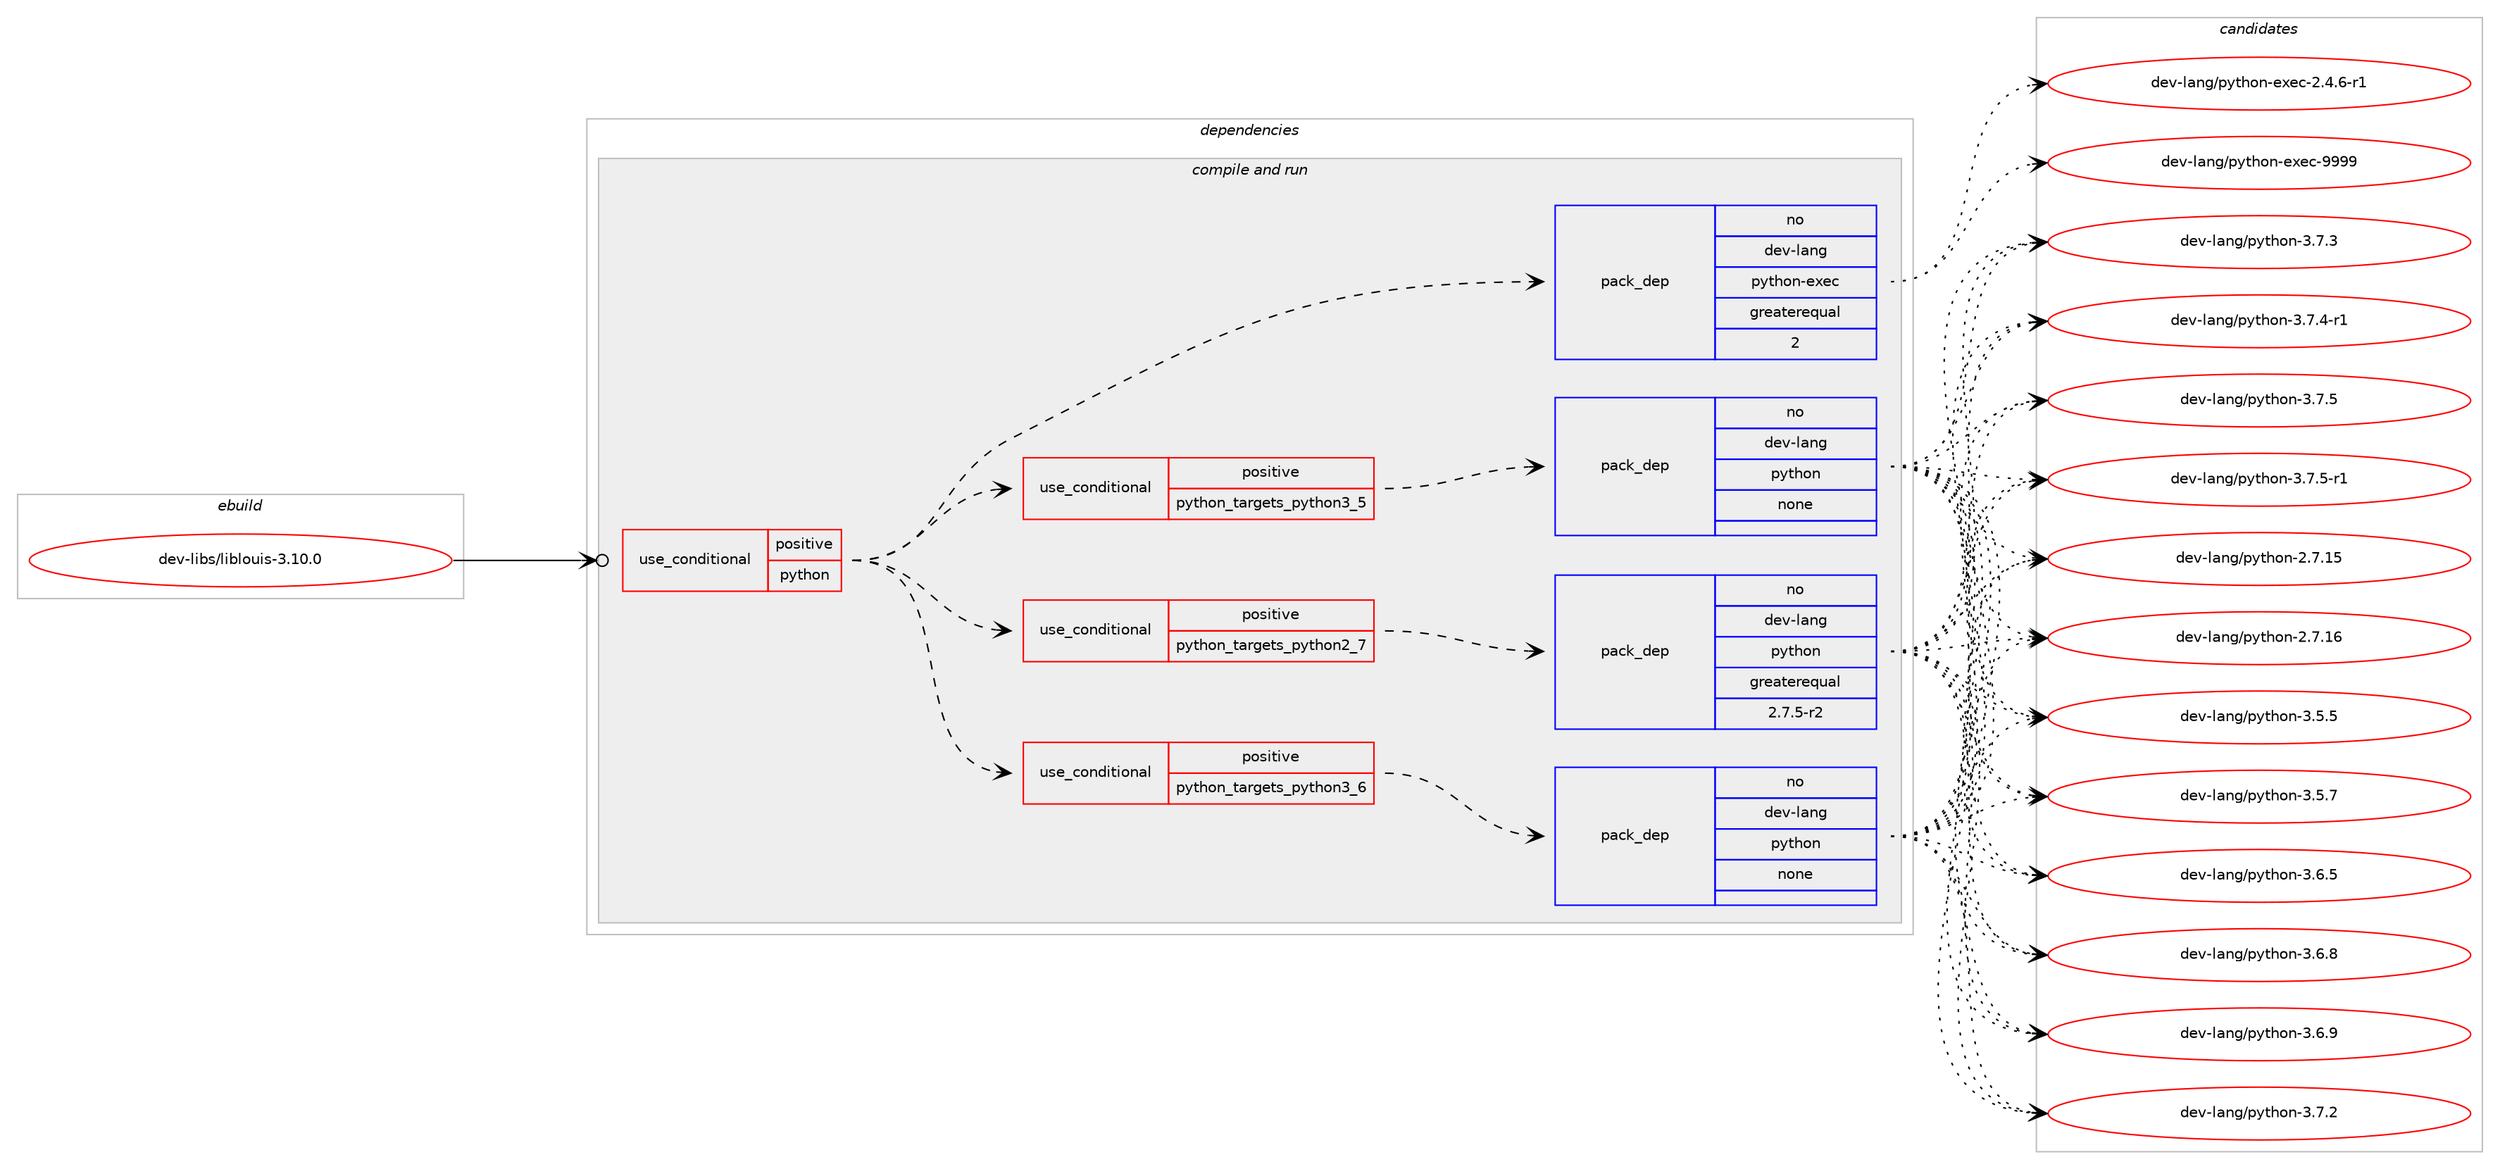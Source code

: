 digraph prolog {

# *************
# Graph options
# *************

newrank=true;
concentrate=true;
compound=true;
graph [rankdir=LR,fontname=Helvetica,fontsize=10,ranksep=1.5];#, ranksep=2.5, nodesep=0.2];
edge  [arrowhead=vee];
node  [fontname=Helvetica,fontsize=10];

# **********
# The ebuild
# **********

subgraph cluster_leftcol {
color=gray;
rank=same;
label=<<i>ebuild</i>>;
id [label="dev-libs/liblouis-3.10.0", color=red, width=4, href="../dev-libs/liblouis-3.10.0.svg"];
}

# ****************
# The dependencies
# ****************

subgraph cluster_midcol {
color=gray;
label=<<i>dependencies</i>>;
subgraph cluster_compile {
fillcolor="#eeeeee";
style=filled;
label=<<i>compile</i>>;
}
subgraph cluster_compileandrun {
fillcolor="#eeeeee";
style=filled;
label=<<i>compile and run</i>>;
subgraph cond131811 {
dependency566103 [label=<<TABLE BORDER="0" CELLBORDER="1" CELLSPACING="0" CELLPADDING="4"><TR><TD ROWSPAN="3" CELLPADDING="10">use_conditional</TD></TR><TR><TD>positive</TD></TR><TR><TD>python</TD></TR></TABLE>>, shape=none, color=red];
subgraph cond131812 {
dependency566104 [label=<<TABLE BORDER="0" CELLBORDER="1" CELLSPACING="0" CELLPADDING="4"><TR><TD ROWSPAN="3" CELLPADDING="10">use_conditional</TD></TR><TR><TD>positive</TD></TR><TR><TD>python_targets_python2_7</TD></TR></TABLE>>, shape=none, color=red];
subgraph pack422800 {
dependency566105 [label=<<TABLE BORDER="0" CELLBORDER="1" CELLSPACING="0" CELLPADDING="4" WIDTH="220"><TR><TD ROWSPAN="6" CELLPADDING="30">pack_dep</TD></TR><TR><TD WIDTH="110">no</TD></TR><TR><TD>dev-lang</TD></TR><TR><TD>python</TD></TR><TR><TD>greaterequal</TD></TR><TR><TD>2.7.5-r2</TD></TR></TABLE>>, shape=none, color=blue];
}
dependency566104:e -> dependency566105:w [weight=20,style="dashed",arrowhead="vee"];
}
dependency566103:e -> dependency566104:w [weight=20,style="dashed",arrowhead="vee"];
subgraph cond131813 {
dependency566106 [label=<<TABLE BORDER="0" CELLBORDER="1" CELLSPACING="0" CELLPADDING="4"><TR><TD ROWSPAN="3" CELLPADDING="10">use_conditional</TD></TR><TR><TD>positive</TD></TR><TR><TD>python_targets_python3_5</TD></TR></TABLE>>, shape=none, color=red];
subgraph pack422801 {
dependency566107 [label=<<TABLE BORDER="0" CELLBORDER="1" CELLSPACING="0" CELLPADDING="4" WIDTH="220"><TR><TD ROWSPAN="6" CELLPADDING="30">pack_dep</TD></TR><TR><TD WIDTH="110">no</TD></TR><TR><TD>dev-lang</TD></TR><TR><TD>python</TD></TR><TR><TD>none</TD></TR><TR><TD></TD></TR></TABLE>>, shape=none, color=blue];
}
dependency566106:e -> dependency566107:w [weight=20,style="dashed",arrowhead="vee"];
}
dependency566103:e -> dependency566106:w [weight=20,style="dashed",arrowhead="vee"];
subgraph cond131814 {
dependency566108 [label=<<TABLE BORDER="0" CELLBORDER="1" CELLSPACING="0" CELLPADDING="4"><TR><TD ROWSPAN="3" CELLPADDING="10">use_conditional</TD></TR><TR><TD>positive</TD></TR><TR><TD>python_targets_python3_6</TD></TR></TABLE>>, shape=none, color=red];
subgraph pack422802 {
dependency566109 [label=<<TABLE BORDER="0" CELLBORDER="1" CELLSPACING="0" CELLPADDING="4" WIDTH="220"><TR><TD ROWSPAN="6" CELLPADDING="30">pack_dep</TD></TR><TR><TD WIDTH="110">no</TD></TR><TR><TD>dev-lang</TD></TR><TR><TD>python</TD></TR><TR><TD>none</TD></TR><TR><TD></TD></TR></TABLE>>, shape=none, color=blue];
}
dependency566108:e -> dependency566109:w [weight=20,style="dashed",arrowhead="vee"];
}
dependency566103:e -> dependency566108:w [weight=20,style="dashed",arrowhead="vee"];
subgraph pack422803 {
dependency566110 [label=<<TABLE BORDER="0" CELLBORDER="1" CELLSPACING="0" CELLPADDING="4" WIDTH="220"><TR><TD ROWSPAN="6" CELLPADDING="30">pack_dep</TD></TR><TR><TD WIDTH="110">no</TD></TR><TR><TD>dev-lang</TD></TR><TR><TD>python-exec</TD></TR><TR><TD>greaterequal</TD></TR><TR><TD>2</TD></TR></TABLE>>, shape=none, color=blue];
}
dependency566103:e -> dependency566110:w [weight=20,style="dashed",arrowhead="vee"];
}
id:e -> dependency566103:w [weight=20,style="solid",arrowhead="odotvee"];
}
subgraph cluster_run {
fillcolor="#eeeeee";
style=filled;
label=<<i>run</i>>;
}
}

# **************
# The candidates
# **************

subgraph cluster_choices {
rank=same;
color=gray;
label=<<i>candidates</i>>;

subgraph choice422800 {
color=black;
nodesep=1;
choice10010111845108971101034711212111610411111045504655464953 [label="dev-lang/python-2.7.15", color=red, width=4,href="../dev-lang/python-2.7.15.svg"];
choice10010111845108971101034711212111610411111045504655464954 [label="dev-lang/python-2.7.16", color=red, width=4,href="../dev-lang/python-2.7.16.svg"];
choice100101118451089711010347112121116104111110455146534653 [label="dev-lang/python-3.5.5", color=red, width=4,href="../dev-lang/python-3.5.5.svg"];
choice100101118451089711010347112121116104111110455146534655 [label="dev-lang/python-3.5.7", color=red, width=4,href="../dev-lang/python-3.5.7.svg"];
choice100101118451089711010347112121116104111110455146544653 [label="dev-lang/python-3.6.5", color=red, width=4,href="../dev-lang/python-3.6.5.svg"];
choice100101118451089711010347112121116104111110455146544656 [label="dev-lang/python-3.6.8", color=red, width=4,href="../dev-lang/python-3.6.8.svg"];
choice100101118451089711010347112121116104111110455146544657 [label="dev-lang/python-3.6.9", color=red, width=4,href="../dev-lang/python-3.6.9.svg"];
choice100101118451089711010347112121116104111110455146554650 [label="dev-lang/python-3.7.2", color=red, width=4,href="../dev-lang/python-3.7.2.svg"];
choice100101118451089711010347112121116104111110455146554651 [label="dev-lang/python-3.7.3", color=red, width=4,href="../dev-lang/python-3.7.3.svg"];
choice1001011184510897110103471121211161041111104551465546524511449 [label="dev-lang/python-3.7.4-r1", color=red, width=4,href="../dev-lang/python-3.7.4-r1.svg"];
choice100101118451089711010347112121116104111110455146554653 [label="dev-lang/python-3.7.5", color=red, width=4,href="../dev-lang/python-3.7.5.svg"];
choice1001011184510897110103471121211161041111104551465546534511449 [label="dev-lang/python-3.7.5-r1", color=red, width=4,href="../dev-lang/python-3.7.5-r1.svg"];
dependency566105:e -> choice10010111845108971101034711212111610411111045504655464953:w [style=dotted,weight="100"];
dependency566105:e -> choice10010111845108971101034711212111610411111045504655464954:w [style=dotted,weight="100"];
dependency566105:e -> choice100101118451089711010347112121116104111110455146534653:w [style=dotted,weight="100"];
dependency566105:e -> choice100101118451089711010347112121116104111110455146534655:w [style=dotted,weight="100"];
dependency566105:e -> choice100101118451089711010347112121116104111110455146544653:w [style=dotted,weight="100"];
dependency566105:e -> choice100101118451089711010347112121116104111110455146544656:w [style=dotted,weight="100"];
dependency566105:e -> choice100101118451089711010347112121116104111110455146544657:w [style=dotted,weight="100"];
dependency566105:e -> choice100101118451089711010347112121116104111110455146554650:w [style=dotted,weight="100"];
dependency566105:e -> choice100101118451089711010347112121116104111110455146554651:w [style=dotted,weight="100"];
dependency566105:e -> choice1001011184510897110103471121211161041111104551465546524511449:w [style=dotted,weight="100"];
dependency566105:e -> choice100101118451089711010347112121116104111110455146554653:w [style=dotted,weight="100"];
dependency566105:e -> choice1001011184510897110103471121211161041111104551465546534511449:w [style=dotted,weight="100"];
}
subgraph choice422801 {
color=black;
nodesep=1;
choice10010111845108971101034711212111610411111045504655464953 [label="dev-lang/python-2.7.15", color=red, width=4,href="../dev-lang/python-2.7.15.svg"];
choice10010111845108971101034711212111610411111045504655464954 [label="dev-lang/python-2.7.16", color=red, width=4,href="../dev-lang/python-2.7.16.svg"];
choice100101118451089711010347112121116104111110455146534653 [label="dev-lang/python-3.5.5", color=red, width=4,href="../dev-lang/python-3.5.5.svg"];
choice100101118451089711010347112121116104111110455146534655 [label="dev-lang/python-3.5.7", color=red, width=4,href="../dev-lang/python-3.5.7.svg"];
choice100101118451089711010347112121116104111110455146544653 [label="dev-lang/python-3.6.5", color=red, width=4,href="../dev-lang/python-3.6.5.svg"];
choice100101118451089711010347112121116104111110455146544656 [label="dev-lang/python-3.6.8", color=red, width=4,href="../dev-lang/python-3.6.8.svg"];
choice100101118451089711010347112121116104111110455146544657 [label="dev-lang/python-3.6.9", color=red, width=4,href="../dev-lang/python-3.6.9.svg"];
choice100101118451089711010347112121116104111110455146554650 [label="dev-lang/python-3.7.2", color=red, width=4,href="../dev-lang/python-3.7.2.svg"];
choice100101118451089711010347112121116104111110455146554651 [label="dev-lang/python-3.7.3", color=red, width=4,href="../dev-lang/python-3.7.3.svg"];
choice1001011184510897110103471121211161041111104551465546524511449 [label="dev-lang/python-3.7.4-r1", color=red, width=4,href="../dev-lang/python-3.7.4-r1.svg"];
choice100101118451089711010347112121116104111110455146554653 [label="dev-lang/python-3.7.5", color=red, width=4,href="../dev-lang/python-3.7.5.svg"];
choice1001011184510897110103471121211161041111104551465546534511449 [label="dev-lang/python-3.7.5-r1", color=red, width=4,href="../dev-lang/python-3.7.5-r1.svg"];
dependency566107:e -> choice10010111845108971101034711212111610411111045504655464953:w [style=dotted,weight="100"];
dependency566107:e -> choice10010111845108971101034711212111610411111045504655464954:w [style=dotted,weight="100"];
dependency566107:e -> choice100101118451089711010347112121116104111110455146534653:w [style=dotted,weight="100"];
dependency566107:e -> choice100101118451089711010347112121116104111110455146534655:w [style=dotted,weight="100"];
dependency566107:e -> choice100101118451089711010347112121116104111110455146544653:w [style=dotted,weight="100"];
dependency566107:e -> choice100101118451089711010347112121116104111110455146544656:w [style=dotted,weight="100"];
dependency566107:e -> choice100101118451089711010347112121116104111110455146544657:w [style=dotted,weight="100"];
dependency566107:e -> choice100101118451089711010347112121116104111110455146554650:w [style=dotted,weight="100"];
dependency566107:e -> choice100101118451089711010347112121116104111110455146554651:w [style=dotted,weight="100"];
dependency566107:e -> choice1001011184510897110103471121211161041111104551465546524511449:w [style=dotted,weight="100"];
dependency566107:e -> choice100101118451089711010347112121116104111110455146554653:w [style=dotted,weight="100"];
dependency566107:e -> choice1001011184510897110103471121211161041111104551465546534511449:w [style=dotted,weight="100"];
}
subgraph choice422802 {
color=black;
nodesep=1;
choice10010111845108971101034711212111610411111045504655464953 [label="dev-lang/python-2.7.15", color=red, width=4,href="../dev-lang/python-2.7.15.svg"];
choice10010111845108971101034711212111610411111045504655464954 [label="dev-lang/python-2.7.16", color=red, width=4,href="../dev-lang/python-2.7.16.svg"];
choice100101118451089711010347112121116104111110455146534653 [label="dev-lang/python-3.5.5", color=red, width=4,href="../dev-lang/python-3.5.5.svg"];
choice100101118451089711010347112121116104111110455146534655 [label="dev-lang/python-3.5.7", color=red, width=4,href="../dev-lang/python-3.5.7.svg"];
choice100101118451089711010347112121116104111110455146544653 [label="dev-lang/python-3.6.5", color=red, width=4,href="../dev-lang/python-3.6.5.svg"];
choice100101118451089711010347112121116104111110455146544656 [label="dev-lang/python-3.6.8", color=red, width=4,href="../dev-lang/python-3.6.8.svg"];
choice100101118451089711010347112121116104111110455146544657 [label="dev-lang/python-3.6.9", color=red, width=4,href="../dev-lang/python-3.6.9.svg"];
choice100101118451089711010347112121116104111110455146554650 [label="dev-lang/python-3.7.2", color=red, width=4,href="../dev-lang/python-3.7.2.svg"];
choice100101118451089711010347112121116104111110455146554651 [label="dev-lang/python-3.7.3", color=red, width=4,href="../dev-lang/python-3.7.3.svg"];
choice1001011184510897110103471121211161041111104551465546524511449 [label="dev-lang/python-3.7.4-r1", color=red, width=4,href="../dev-lang/python-3.7.4-r1.svg"];
choice100101118451089711010347112121116104111110455146554653 [label="dev-lang/python-3.7.5", color=red, width=4,href="../dev-lang/python-3.7.5.svg"];
choice1001011184510897110103471121211161041111104551465546534511449 [label="dev-lang/python-3.7.5-r1", color=red, width=4,href="../dev-lang/python-3.7.5-r1.svg"];
dependency566109:e -> choice10010111845108971101034711212111610411111045504655464953:w [style=dotted,weight="100"];
dependency566109:e -> choice10010111845108971101034711212111610411111045504655464954:w [style=dotted,weight="100"];
dependency566109:e -> choice100101118451089711010347112121116104111110455146534653:w [style=dotted,weight="100"];
dependency566109:e -> choice100101118451089711010347112121116104111110455146534655:w [style=dotted,weight="100"];
dependency566109:e -> choice100101118451089711010347112121116104111110455146544653:w [style=dotted,weight="100"];
dependency566109:e -> choice100101118451089711010347112121116104111110455146544656:w [style=dotted,weight="100"];
dependency566109:e -> choice100101118451089711010347112121116104111110455146544657:w [style=dotted,weight="100"];
dependency566109:e -> choice100101118451089711010347112121116104111110455146554650:w [style=dotted,weight="100"];
dependency566109:e -> choice100101118451089711010347112121116104111110455146554651:w [style=dotted,weight="100"];
dependency566109:e -> choice1001011184510897110103471121211161041111104551465546524511449:w [style=dotted,weight="100"];
dependency566109:e -> choice100101118451089711010347112121116104111110455146554653:w [style=dotted,weight="100"];
dependency566109:e -> choice1001011184510897110103471121211161041111104551465546534511449:w [style=dotted,weight="100"];
}
subgraph choice422803 {
color=black;
nodesep=1;
choice10010111845108971101034711212111610411111045101120101994550465246544511449 [label="dev-lang/python-exec-2.4.6-r1", color=red, width=4,href="../dev-lang/python-exec-2.4.6-r1.svg"];
choice10010111845108971101034711212111610411111045101120101994557575757 [label="dev-lang/python-exec-9999", color=red, width=4,href="../dev-lang/python-exec-9999.svg"];
dependency566110:e -> choice10010111845108971101034711212111610411111045101120101994550465246544511449:w [style=dotted,weight="100"];
dependency566110:e -> choice10010111845108971101034711212111610411111045101120101994557575757:w [style=dotted,weight="100"];
}
}

}
